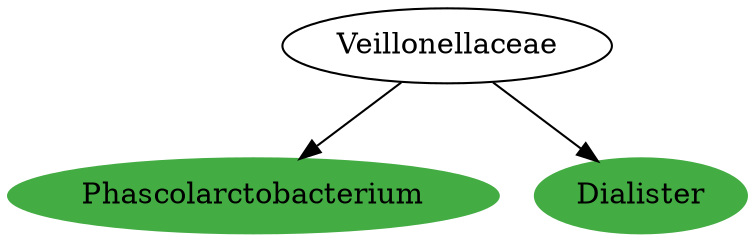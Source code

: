 digraph G { 
	VeillonellaceaePhascolarctobacterium [label="Phascolarctobacterium", color="#43AC43", style=filled];
	ClostridialesVeillonellaceae [label="Veillonellaceae"];
	VeillonellaceaePhascolarctobacterium [label="Phascolarctobacterium"];
	ClostridialesVeillonellaceae -> VeillonellaceaePhascolarctobacterium;
	VeillonellaceaeDialister [label="Dialister", color="#43AC43", style=filled];
	ClostridialesVeillonellaceae [label="Veillonellaceae"];
	VeillonellaceaeDialister [label="Dialister"];
	ClostridialesVeillonellaceae -> VeillonellaceaeDialister;

 }